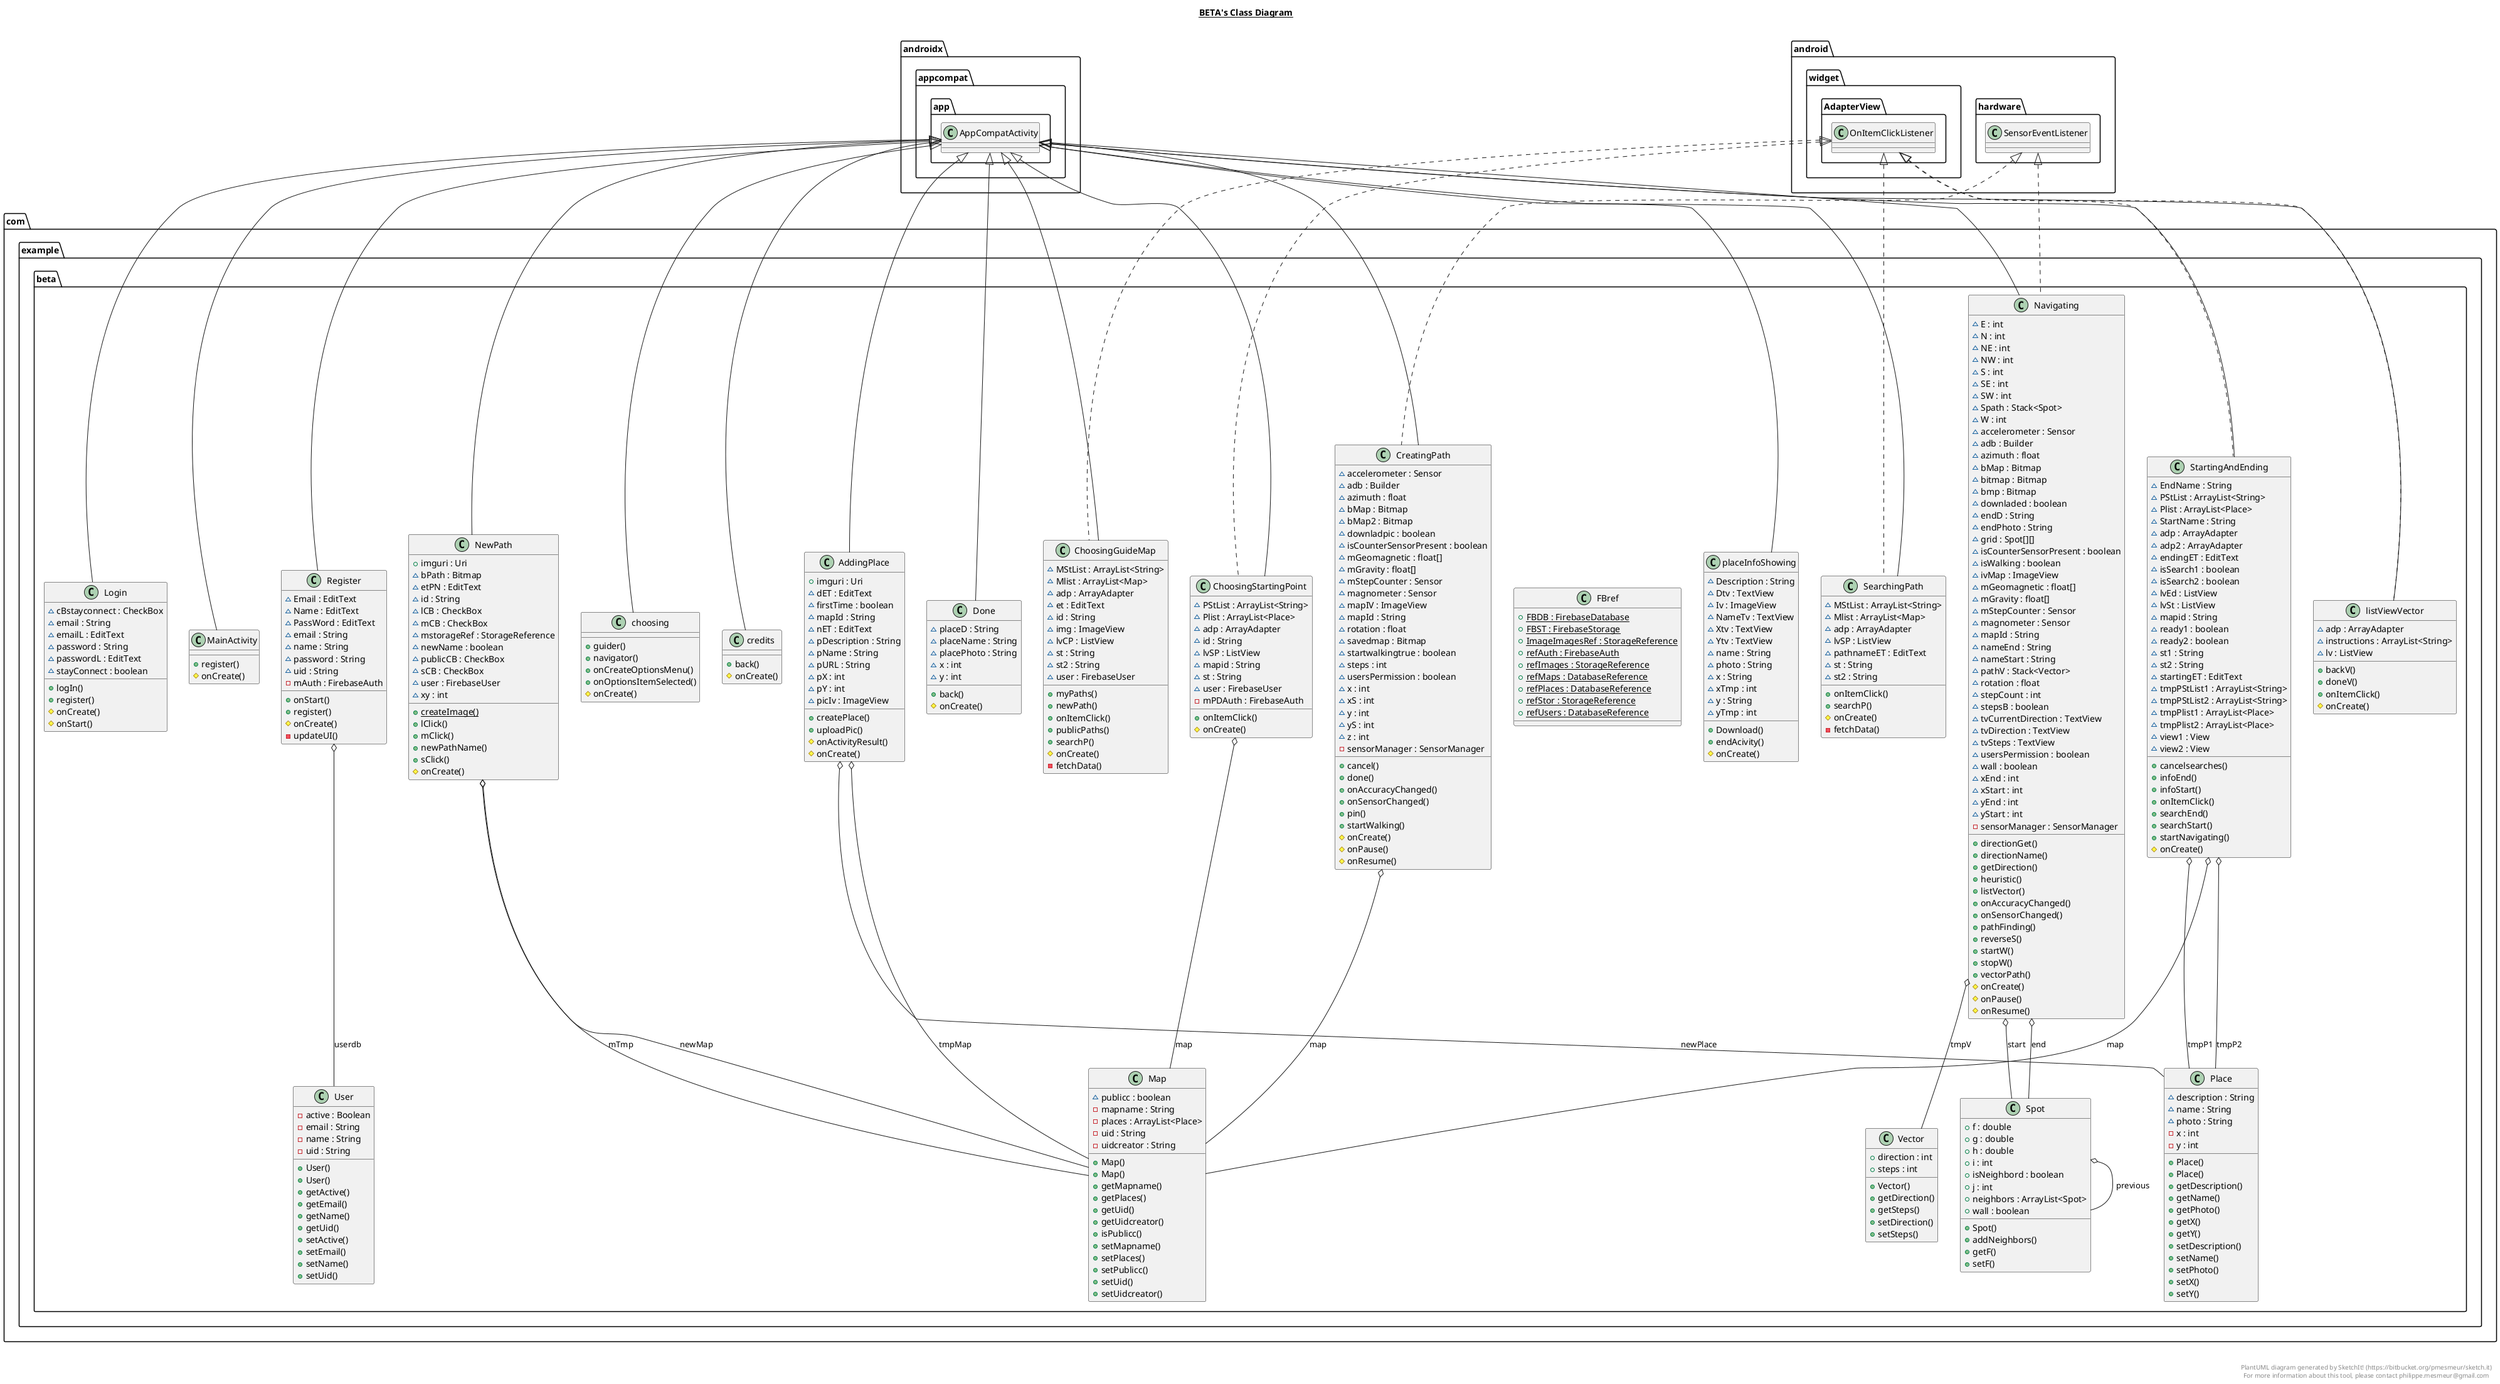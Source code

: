 @startuml

title __BETA's Class Diagram__\n

  namespace com.example.beta {
    class com.example.beta.AddingPlace {
        + imguri : Uri
        ~ dET : EditText
        ~ firstTime : boolean
        ~ mapId : String
        ~ nET : EditText
        ~ pDescription : String
        ~ pName : String
        ~ pURL : String
        ~ pX : int
        ~ pY : int
        ~ picIv : ImageView
        + createPlace()
        + uploadPic()
        # onActivityResult()
        # onCreate()
    }
  }
  

  namespace com.example.beta {
    class com.example.beta.ChoosingGuideMap {
        ~ MStList : ArrayList<String>
        ~ Mlist : ArrayList<Map>
        ~ adp : ArrayAdapter
        ~ et : EditText
        ~ id : String
        ~ img : ImageView
        ~ lvCP : ListView
        ~ st : String
        ~ st2 : String
        ~ user : FirebaseUser
        + myPaths()
        + newPath()
        + onItemClick()
        + publicPaths()
        + searchP()
        # onCreate()
        - fetchData()
    }
  }
  

  namespace com.example.beta {
    class com.example.beta.ChoosingStartingPoint {
        ~ PStList : ArrayList<String>
        ~ Plist : ArrayList<Place>
        ~ adp : ArrayAdapter
        ~ id : String
        ~ lvSP : ListView
        ~ mapid : String
        ~ st : String
        ~ user : FirebaseUser
        - mPDAuth : FirebaseAuth
        + onItemClick()
        # onCreate()
    }
  }
  

  namespace com.example.beta {
    class com.example.beta.CreatingPath {
        ~ accelerometer : Sensor
        ~ adb : Builder
        ~ azimuth : float
        ~ bMap : Bitmap
        ~ bMap2 : Bitmap
        ~ downladpic : boolean
        ~ isCounterSensorPresent : boolean
        ~ mGeomagnetic : float[]
        ~ mGravity : float[]
        ~ mStepCounter : Sensor
        ~ magnometer : Sensor
        ~ mapIV : ImageView
        ~ mapId : String
        ~ rotation : float
        ~ savedmap : Bitmap
        ~ startwalkingtrue : boolean
        ~ steps : int
        ~ usersPermission : boolean
        ~ x : int
        ~ xS : int
        ~ y : int
        ~ yS : int
        ~ z : int
        - sensorManager : SensorManager
        + cancel()
        + done()
        + onAccuracyChanged()
        + onSensorChanged()
        + pin()
        + startWalking()
        # onCreate()
        # onPause()
        # onResume()
    }
  }
  

  namespace com.example.beta {
    class com.example.beta.Done {
        ~ placeD : String
        ~ placeName : String
        ~ placePhoto : String
        ~ x : int
        ~ y : int
        + back()
        # onCreate()
    }
  }
  

  namespace com.example.beta {
    class com.example.beta.FBref {
        {static} + FBDB : FirebaseDatabase
        {static} + FBST : FirebaseStorage
        {static} + ImageImagesRef : StorageReference
        {static} + refAuth : FirebaseAuth
        {static} + refImages : StorageReference
        {static} + refMaps : DatabaseReference
        {static} + refPlaces : DatabaseReference
        {static} + refStor : StorageReference
        {static} + refUsers : DatabaseReference
    }
  }
  

  namespace com.example.beta {
    class com.example.beta.Login {
        ~ cBstayconnect : CheckBox
        ~ email : String
        ~ emailL : EditText
        ~ password : String
        ~ passwordL : EditText
        ~ stayConnect : boolean
        + logIn()
        + register()
        # onCreate()
        # onStart()
    }
  }
  

  namespace com.example.beta {
    class com.example.beta.MainActivity {
        + register()
        # onCreate()
    }
  }
  

  namespace com.example.beta {
    class com.example.beta.Map {
        ~ publicc : boolean
        - mapname : String
        - places : ArrayList<Place>
        - uid : String
        - uidcreator : String
        + Map()
        + Map()
        + getMapname()
        + getPlaces()
        + getUid()
        + getUidcreator()
        + isPublicc()
        + setMapname()
        + setPlaces()
        + setPublicc()
        + setUid()
        + setUidcreator()
    }
  }
  

  namespace com.example.beta {
    class com.example.beta.Navigating {
        ~ E : int
        ~ N : int
        ~ NE : int
        ~ NW : int
        ~ S : int
        ~ SE : int
        ~ SW : int
        ~ Spath : Stack<Spot>
        ~ W : int
        ~ accelerometer : Sensor
        ~ adb : Builder
        ~ azimuth : float
        ~ bMap : Bitmap
        ~ bitmap : Bitmap
        ~ bmp : Bitmap
        ~ downladed : boolean
        ~ endD : String
        ~ endPhoto : String
        ~ grid : Spot[][]
        ~ isCounterSensorPresent : boolean
        ~ isWalking : boolean
        ~ ivMap : ImageView
        ~ mGeomagnetic : float[]
        ~ mGravity : float[]
        ~ mStepCounter : Sensor
        ~ magnometer : Sensor
        ~ mapId : String
        ~ nameEnd : String
        ~ nameStart : String
        ~ pathV : Stack<Vector>
        ~ rotation : float
        ~ stepCount : int
        ~ stepsB : boolean
        ~ tvCurrentDirection : TextView
        ~ tvDirection : TextView
        ~ tvSteps : TextView
        ~ usersPermission : boolean
        ~ wall : boolean
        ~ xEnd : int
        ~ xStart : int
        ~ yEnd : int
        ~ yStart : int
        - sensorManager : SensorManager
        + directionGet()
        + directionName()
        + getDirection()
        + heuristic()
        + listVector()
        + onAccuracyChanged()
        + onSensorChanged()
        + pathFinding()
        + reverseS()
        + startW()
        + stopW()
        + vectorPath()
        # onCreate()
        # onPause()
        # onResume()
    }
  }
  

  namespace com.example.beta {
    class com.example.beta.NewPath {
        + imguri : Uri
        ~ bPath : Bitmap
        ~ etPN : EditText
        ~ id : String
        ~ lCB : CheckBox
        ~ mCB : CheckBox
        ~ mstorageRef : StorageReference
        ~ newName : boolean
        ~ publicCB : CheckBox
        ~ sCB : CheckBox
        ~ user : FirebaseUser
        ~ xy : int
        {static} + createImage()
        + lClick()
        + mClick()
        + newPathName()
        + sClick()
        # onCreate()
    }
  }
  

  namespace com.example.beta {
    class com.example.beta.Place {
        ~ description : String
        ~ name : String
        ~ photo : String
        - x : int
        - y : int
        + Place()
        + Place()
        + getDescription()
        + getName()
        + getPhoto()
        + getX()
        + getY()
        + setDescription()
        + setName()
        + setPhoto()
        + setX()
        + setY()
    }
  }
  

  namespace com.example.beta {
    class com.example.beta.Register {
        ~ Email : EditText
        ~ Name : EditText
        ~ PassWord : EditText
        ~ email : String
        ~ name : String
        ~ password : String
        ~ uid : String
        - mAuth : FirebaseAuth
        + onStart()
        + register()
        # onCreate()
        - updateUI()
    }
  }
  

  namespace com.example.beta {
    class com.example.beta.SearchingPath {
        ~ MStList : ArrayList<String>
        ~ Mlist : ArrayList<Map>
        ~ adp : ArrayAdapter
        ~ lvSP : ListView
        ~ pathnameET : EditText
        ~ st : String
        ~ st2 : String
        + onItemClick()
        + searchP()
        # onCreate()
        - fetchData()
    }
  }
  

  namespace com.example.beta {
    class com.example.beta.Spot {
        + f : double
        + g : double
        + h : double
        + i : int
        + isNeighbord : boolean
        + j : int
        + neighbors : ArrayList<Spot>
        + wall : boolean
        + Spot()
        + addNeighbors()
        + getF()
        + setF()
    }
  }
  

  namespace com.example.beta {
    class com.example.beta.StartingAndEnding {
        ~ EndName : String
        ~ PStList : ArrayList<String>
        ~ Plist : ArrayList<Place>
        ~ StartName : String
        ~ adp : ArrayAdapter
        ~ adp2 : ArrayAdapter
        ~ endingET : EditText
        ~ isSearch1 : boolean
        ~ isSearch2 : boolean
        ~ lvEd : ListView
        ~ lvSt : ListView
        ~ mapid : String
        ~ ready1 : boolean
        ~ ready2 : boolean
        ~ st1 : String
        ~ st2 : String
        ~ startingET : EditText
        ~ tmpPStList1 : ArrayList<String>
        ~ tmpPStList2 : ArrayList<String>
        ~ tmpPlist1 : ArrayList<Place>
        ~ tmpPlist2 : ArrayList<Place>
        ~ view1 : View
        ~ view2 : View
        + cancelsearches()
        + infoEnd()
        + infoStart()
        + onItemClick()
        + searchEnd()
        + searchStart()
        + startNavigating()
        # onCreate()
    }
  }
  

  namespace com.example.beta {
    class com.example.beta.User {
        - active : Boolean
        - email : String
        - name : String
        - uid : String
        + User()
        + User()
        + getActive()
        + getEmail()
        + getName()
        + getUid()
        + setActive()
        + setEmail()
        + setName()
        + setUid()
    }
  }
  

  namespace com.example.beta {
    class com.example.beta.Vector {
        + direction : int
        + steps : int
        + Vector()
        + getDirection()
        + getSteps()
        + setDirection()
        + setSteps()
    }
  }
  

  namespace com.example.beta {
    class com.example.beta.choosing {
        + guider()
        + navigator()
        + onCreateOptionsMenu()
        + onOptionsItemSelected()
        # onCreate()
    }
  }
  

  namespace com.example.beta {
    class com.example.beta.credits {
        + back()
        # onCreate()
    }
  }
  

  namespace com.example.beta {
    class com.example.beta.listViewVector {
        ~ adp : ArrayAdapter
        ~ instructions : ArrayList<String>
        ~ lv : ListView
        + backV()
        + doneV()
        + onItemClick()
        # onCreate()
    }
  }
  

  namespace com.example.beta {
    class com.example.beta.placeInfoShowing {
        ~ Description : String
        ~ Dtv : TextView
        ~ Iv : ImageView
        ~ NameTv : TextView
        ~ Xtv : TextView
        ~ Ytv : TextView
        ~ name : String
        ~ photo : String
        ~ x : String
        ~ xTmp : int
        ~ y : String
        ~ yTmp : int
        + Download()
        + endAcivity()
        # onCreate()
    }
  }
  

  com.example.beta.AddingPlace -up-|> androidx.appcompat.app.AppCompatActivity
  com.example.beta.AddingPlace o-- com.example.beta.Place : newPlace
  com.example.beta.AddingPlace o-- com.example.beta.Map : tmpMap
  com.example.beta.ChoosingGuideMap .up.|> android.widget.AdapterView.OnItemClickListener
  com.example.beta.ChoosingGuideMap -up-|> androidx.appcompat.app.AppCompatActivity
  com.example.beta.ChoosingStartingPoint .up.|> android.widget.AdapterView.OnItemClickListener
  com.example.beta.ChoosingStartingPoint -up-|> androidx.appcompat.app.AppCompatActivity
  com.example.beta.ChoosingStartingPoint o-- com.example.beta.Map : map
  com.example.beta.CreatingPath .up.|> android.hardware.SensorEventListener
  com.example.beta.CreatingPath -up-|> androidx.appcompat.app.AppCompatActivity
  com.example.beta.CreatingPath o-- com.example.beta.Map : map
  com.example.beta.Done -up-|> androidx.appcompat.app.AppCompatActivity
  com.example.beta.Login -up-|> androidx.appcompat.app.AppCompatActivity
  com.example.beta.MainActivity -up-|> androidx.appcompat.app.AppCompatActivity
  com.example.beta.Navigating .up.|> android.hardware.SensorEventListener
  com.example.beta.Navigating -up-|> androidx.appcompat.app.AppCompatActivity
  com.example.beta.Navigating o-- com.example.beta.Spot : end
  com.example.beta.Navigating o-- com.example.beta.Spot : start
  com.example.beta.Navigating o-- com.example.beta.Vector : tmpV
  com.example.beta.NewPath -up-|> androidx.appcompat.app.AppCompatActivity
  com.example.beta.NewPath o-- com.example.beta.Map : mTmp
  com.example.beta.NewPath o-- com.example.beta.Map : newMap
  com.example.beta.Register -up-|> androidx.appcompat.app.AppCompatActivity
  com.example.beta.Register o-- com.example.beta.User : userdb
  com.example.beta.SearchingPath .up.|> android.widget.AdapterView.OnItemClickListener
  com.example.beta.SearchingPath -up-|> androidx.appcompat.app.AppCompatActivity
  com.example.beta.Spot o-- com.example.beta.Spot : previous
  com.example.beta.StartingAndEnding .up.|> android.widget.AdapterView.OnItemClickListener
  com.example.beta.StartingAndEnding -up-|> androidx.appcompat.app.AppCompatActivity
  com.example.beta.StartingAndEnding o-- com.example.beta.Map : map
  com.example.beta.StartingAndEnding o-- com.example.beta.Place : tmpP1
  com.example.beta.StartingAndEnding o-- com.example.beta.Place : tmpP2
  com.example.beta.choosing -up-|> androidx.appcompat.app.AppCompatActivity
  com.example.beta.credits -up-|> androidx.appcompat.app.AppCompatActivity
  com.example.beta.listViewVector .up.|> android.widget.AdapterView.OnItemClickListener
  com.example.beta.listViewVector -up-|> androidx.appcompat.app.AppCompatActivity
  com.example.beta.placeInfoShowing -up-|> androidx.appcompat.app.AppCompatActivity


right footer


PlantUML diagram generated by SketchIt! (https://bitbucket.org/pmesmeur/sketch.it)
For more information about this tool, please contact philippe.mesmeur@gmail.com
endfooter

@enduml
